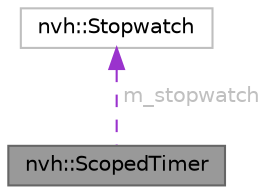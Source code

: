 digraph "nvh::ScopedTimer"
{
 // LATEX_PDF_SIZE
  bgcolor="transparent";
  edge [fontname=Helvetica,fontsize=10,labelfontname=Helvetica,labelfontsize=10];
  node [fontname=Helvetica,fontsize=10,shape=box,height=0.2,width=0.4];
  Node1 [id="Node000001",label="nvh::ScopedTimer",height=0.2,width=0.4,color="gray40", fillcolor="grey60", style="filled", fontcolor="black",tooltip=" "];
  Node2 -> Node1 [id="edge1_Node000001_Node000002",dir="back",color="darkorchid3",style="dashed",tooltip=" ",label=" m_stopwatch",fontcolor="grey" ];
  Node2 [id="Node000002",label="nvh::Stopwatch",height=0.2,width=0.4,color="grey75", fillcolor="white", style="filled",URL="$structnvh_1_1_stopwatch.html",tooltip=" "];
}
